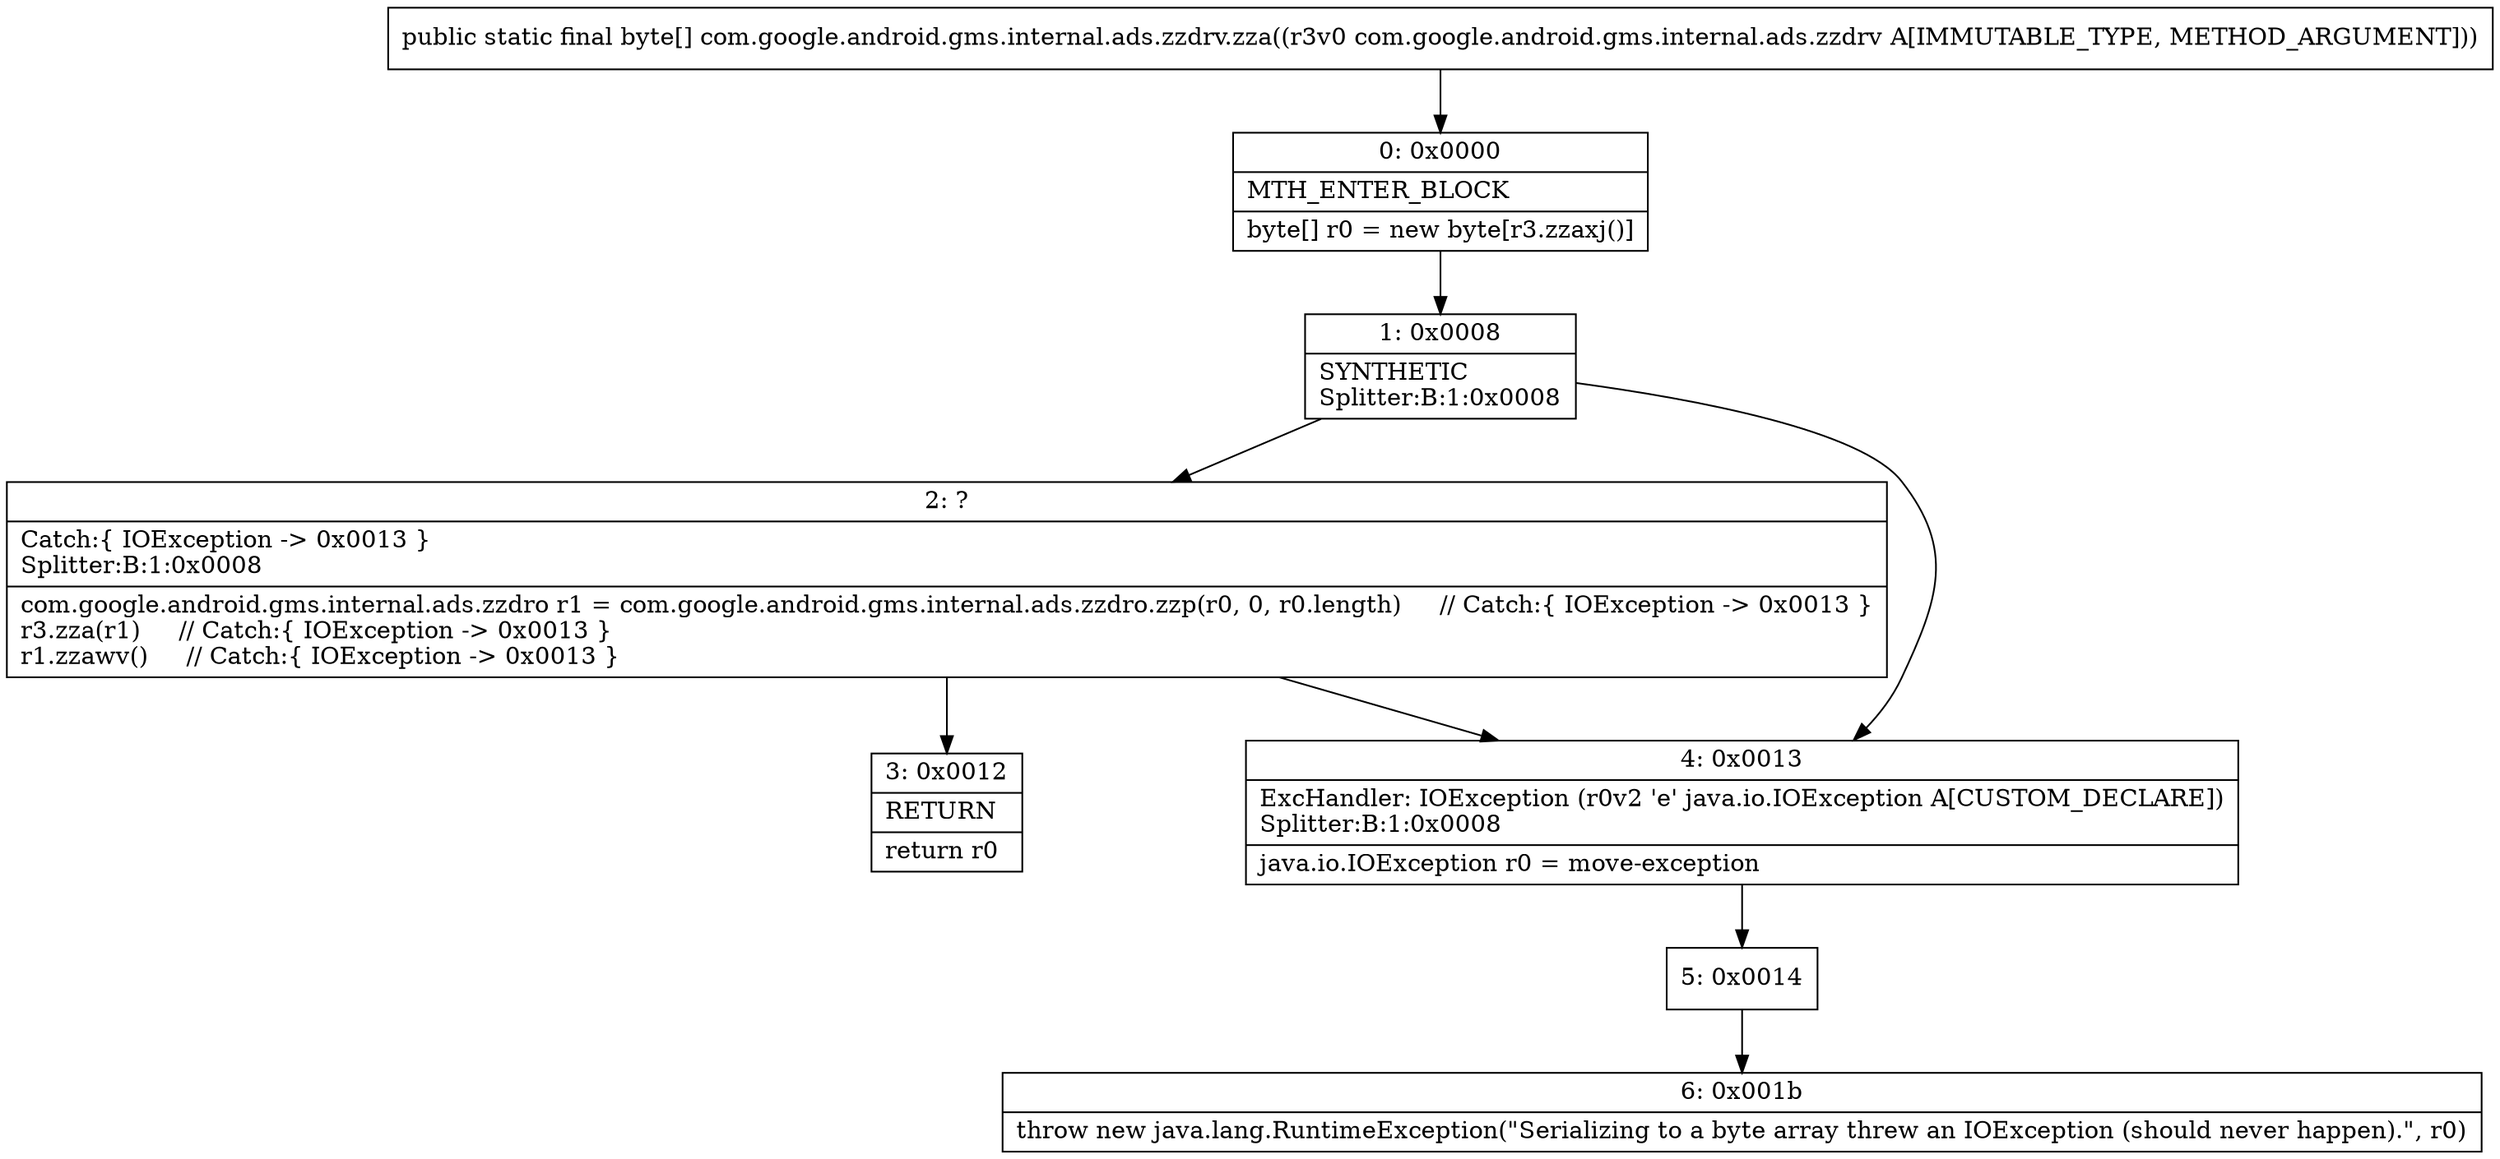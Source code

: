 digraph "CFG forcom.google.android.gms.internal.ads.zzdrv.zza(Lcom\/google\/android\/gms\/internal\/ads\/zzdrv;)[B" {
Node_0 [shape=record,label="{0\:\ 0x0000|MTH_ENTER_BLOCK\l|byte[] r0 = new byte[r3.zzaxj()]\l}"];
Node_1 [shape=record,label="{1\:\ 0x0008|SYNTHETIC\lSplitter:B:1:0x0008\l}"];
Node_2 [shape=record,label="{2\:\ ?|Catch:\{ IOException \-\> 0x0013 \}\lSplitter:B:1:0x0008\l|com.google.android.gms.internal.ads.zzdro r1 = com.google.android.gms.internal.ads.zzdro.zzp(r0, 0, r0.length)     \/\/ Catch:\{ IOException \-\> 0x0013 \}\lr3.zza(r1)     \/\/ Catch:\{ IOException \-\> 0x0013 \}\lr1.zzawv()     \/\/ Catch:\{ IOException \-\> 0x0013 \}\l}"];
Node_3 [shape=record,label="{3\:\ 0x0012|RETURN\l|return r0\l}"];
Node_4 [shape=record,label="{4\:\ 0x0013|ExcHandler: IOException (r0v2 'e' java.io.IOException A[CUSTOM_DECLARE])\lSplitter:B:1:0x0008\l|java.io.IOException r0 = move\-exception\l}"];
Node_5 [shape=record,label="{5\:\ 0x0014}"];
Node_6 [shape=record,label="{6\:\ 0x001b|throw new java.lang.RuntimeException(\"Serializing to a byte array threw an IOException (should never happen).\", r0)\l}"];
MethodNode[shape=record,label="{public static final byte[] com.google.android.gms.internal.ads.zzdrv.zza((r3v0 com.google.android.gms.internal.ads.zzdrv A[IMMUTABLE_TYPE, METHOD_ARGUMENT])) }"];
MethodNode -> Node_0;
Node_0 -> Node_1;
Node_1 -> Node_2;
Node_1 -> Node_4;
Node_2 -> Node_3;
Node_2 -> Node_4;
Node_4 -> Node_5;
Node_5 -> Node_6;
}

